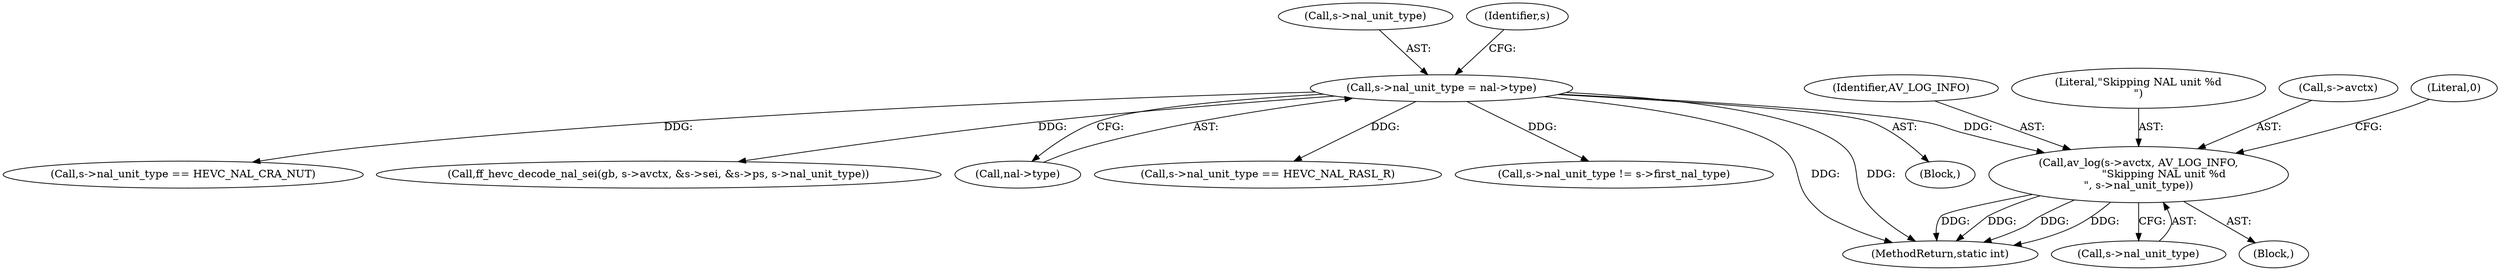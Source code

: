 digraph "0_FFmpeg_54655623a82632e7624714d7b2a3e039dc5faa7e@pointer" {
"1000753" [label="(Call,av_log(s->avctx, AV_LOG_INFO,\n               \"Skipping NAL unit %d\n\", s->nal_unit_type))"];
"1000125" [label="(Call,s->nal_unit_type = nal->type)"];
"1000777" [label="(MethodReturn,static int)"];
"1000757" [label="(Identifier,AV_LOG_INFO)"];
"1000103" [label="(Block,)"];
"1000464" [label="(Call,s->nal_unit_type == HEVC_NAL_CRA_NUT)"];
"1000126" [label="(Call,s->nal_unit_type)"];
"1000758" [label="(Literal,\"Skipping NAL unit %d\n\")"];
"1000753" [label="(Call,av_log(s->avctx, AV_LOG_INFO,\n               \"Skipping NAL unit %d\n\", s->nal_unit_type))"];
"1000345" [label="(Call,ff_hevc_decode_nal_sei(gb, s->avctx, &s->sei, &s->ps, s->nal_unit_type))"];
"1000129" [label="(Call,nal->type)"];
"1000492" [label="(Call,s->nal_unit_type == HEVC_NAL_RASL_R)"];
"1000754" [label="(Call,s->avctx)"];
"1000759" [label="(Call,s->nal_unit_type)"];
"1000763" [label="(Literal,0)"];
"1000125" [label="(Call,s->nal_unit_type = nal->type)"];
"1000134" [label="(Identifier,s)"];
"1000566" [label="(Call,s->nal_unit_type != s->first_nal_type)"];
"1000143" [label="(Block,)"];
"1000753" -> "1000143"  [label="AST: "];
"1000753" -> "1000759"  [label="CFG: "];
"1000754" -> "1000753"  [label="AST: "];
"1000757" -> "1000753"  [label="AST: "];
"1000758" -> "1000753"  [label="AST: "];
"1000759" -> "1000753"  [label="AST: "];
"1000763" -> "1000753"  [label="CFG: "];
"1000753" -> "1000777"  [label="DDG: "];
"1000753" -> "1000777"  [label="DDG: "];
"1000753" -> "1000777"  [label="DDG: "];
"1000753" -> "1000777"  [label="DDG: "];
"1000125" -> "1000753"  [label="DDG: "];
"1000125" -> "1000103"  [label="AST: "];
"1000125" -> "1000129"  [label="CFG: "];
"1000126" -> "1000125"  [label="AST: "];
"1000129" -> "1000125"  [label="AST: "];
"1000134" -> "1000125"  [label="CFG: "];
"1000125" -> "1000777"  [label="DDG: "];
"1000125" -> "1000777"  [label="DDG: "];
"1000125" -> "1000345"  [label="DDG: "];
"1000125" -> "1000464"  [label="DDG: "];
"1000125" -> "1000492"  [label="DDG: "];
"1000125" -> "1000566"  [label="DDG: "];
}
